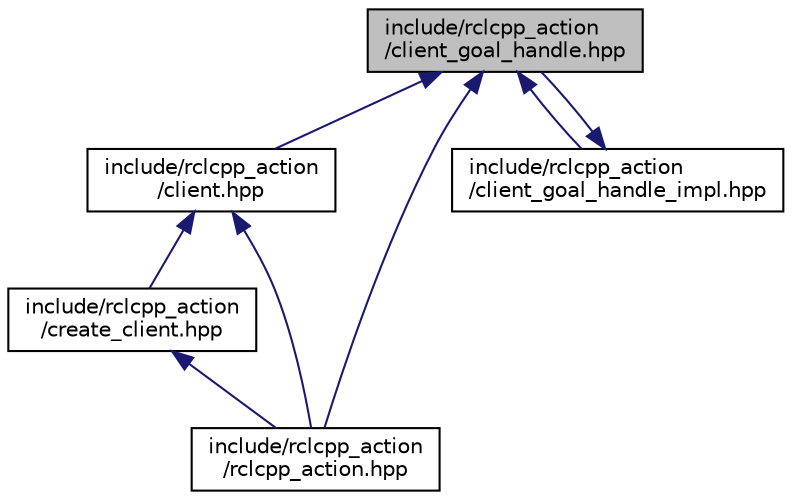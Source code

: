 digraph "include/rclcpp_action/client_goal_handle.hpp"
{
  edge [fontname="Helvetica",fontsize="10",labelfontname="Helvetica",labelfontsize="10"];
  node [fontname="Helvetica",fontsize="10",shape=record];
  Node26 [label="include/rclcpp_action\l/client_goal_handle.hpp",height=0.2,width=0.4,color="black", fillcolor="grey75", style="filled", fontcolor="black"];
  Node26 -> Node27 [dir="back",color="midnightblue",fontsize="10",style="solid",fontname="Helvetica"];
  Node27 [label="include/rclcpp_action\l/client.hpp",height=0.2,width=0.4,color="black", fillcolor="white", style="filled",URL="$client_8hpp.html"];
  Node27 -> Node28 [dir="back",color="midnightblue",fontsize="10",style="solid",fontname="Helvetica"];
  Node28 [label="include/rclcpp_action\l/create_client.hpp",height=0.2,width=0.4,color="black", fillcolor="white", style="filled",URL="$create__client_8hpp.html"];
  Node28 -> Node29 [dir="back",color="midnightblue",fontsize="10",style="solid",fontname="Helvetica"];
  Node29 [label="include/rclcpp_action\l/rclcpp_action.hpp",height=0.2,width=0.4,color="black", fillcolor="white", style="filled",URL="$rclcpp__action_8hpp.html"];
  Node27 -> Node29 [dir="back",color="midnightblue",fontsize="10",style="solid",fontname="Helvetica"];
  Node26 -> Node30 [dir="back",color="midnightblue",fontsize="10",style="solid",fontname="Helvetica"];
  Node30 [label="include/rclcpp_action\l/client_goal_handle_impl.hpp",height=0.2,width=0.4,color="black", fillcolor="white", style="filled",URL="$client__goal__handle__impl_8hpp.html"];
  Node30 -> Node26 [dir="back",color="midnightblue",fontsize="10",style="solid",fontname="Helvetica"];
  Node26 -> Node29 [dir="back",color="midnightblue",fontsize="10",style="solid",fontname="Helvetica"];
}
